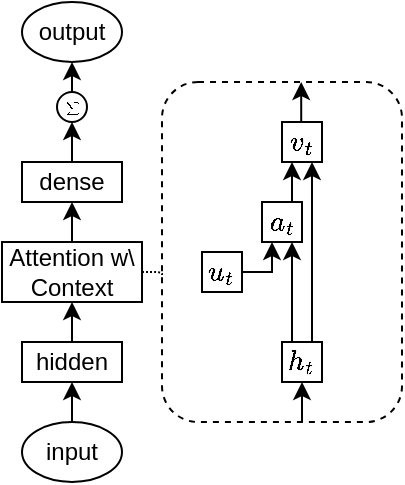 <mxfile version="14.9.0" type="google"><diagram id="nCtVm9AqxFZikZMtGdGq" name="Page-1"><mxGraphModel dx="456" dy="352" grid="1" gridSize="10" guides="1" tooltips="1" connect="1" arrows="1" fold="1" page="1" pageScale="1" pageWidth="850" pageHeight="1100" math="1" shadow="0"><root><mxCell id="0"/><mxCell id="1" parent="0"/><mxCell id="K2r3hQJ5WDuWHUIgNweT-6" style="edgeStyle=orthogonalEdgeStyle;rounded=0;orthogonalLoop=1;jettySize=auto;html=1;exitX=0.5;exitY=0;exitDx=0;exitDy=0;entryX=0.5;entryY=1;entryDx=0;entryDy=0;" edge="1" parent="1" source="K2r3hQJ5WDuWHUIgNweT-1" target="K2r3hQJ5WDuWHUIgNweT-2"><mxGeometry relative="1" as="geometry"/></mxCell><mxCell id="K2r3hQJ5WDuWHUIgNweT-1" value="input" style="ellipse;whiteSpace=wrap;html=1;" vertex="1" parent="1"><mxGeometry x="50" y="250" width="50" height="30" as="geometry"/></mxCell><mxCell id="K2r3hQJ5WDuWHUIgNweT-7" style="edgeStyle=orthogonalEdgeStyle;rounded=0;orthogonalLoop=1;jettySize=auto;html=1;exitX=0.5;exitY=0;exitDx=0;exitDy=0;entryX=0.5;entryY=1;entryDx=0;entryDy=0;" edge="1" parent="1" source="K2r3hQJ5WDuWHUIgNweT-2" target="K2r3hQJ5WDuWHUIgNweT-3"><mxGeometry relative="1" as="geometry"/></mxCell><mxCell id="K2r3hQJ5WDuWHUIgNweT-2" value="&lt;div&gt;hidden&lt;/div&gt;" style="rounded=0;whiteSpace=wrap;html=1;" vertex="1" parent="1"><mxGeometry x="50" y="210" width="50" height="20" as="geometry"/></mxCell><mxCell id="K2r3hQJ5WDuWHUIgNweT-22" style="edgeStyle=orthogonalEdgeStyle;rounded=0;orthogonalLoop=1;jettySize=auto;html=1;exitX=1;exitY=0.5;exitDx=0;exitDy=0;" edge="1" parent="1" source="K2r3hQJ5WDuWHUIgNweT-3"><mxGeometry relative="1" as="geometry"><mxPoint x="110.2" y="175.2" as="targetPoint"/></mxGeometry></mxCell><mxCell id="K2r3hQJ5WDuWHUIgNweT-31" style="edgeStyle=orthogonalEdgeStyle;rounded=1;orthogonalLoop=1;jettySize=auto;html=1;exitX=1;exitY=0.5;exitDx=0;exitDy=0;entryX=0;entryY=0.568;entryDx=0;entryDy=0;entryPerimeter=0;dashed=1;dashPattern=1 1;endArrow=none;endFill=0;" edge="1" parent="1" source="K2r3hQJ5WDuWHUIgNweT-3" target="K2r3hQJ5WDuWHUIgNweT-21"><mxGeometry relative="1" as="geometry"/></mxCell><mxCell id="K2r3hQJ5WDuWHUIgNweT-37" style="edgeStyle=orthogonalEdgeStyle;rounded=1;orthogonalLoop=1;jettySize=auto;html=1;exitX=0.5;exitY=0;exitDx=0;exitDy=0;entryX=0.5;entryY=1;entryDx=0;entryDy=0;endArrow=classic;endFill=1;strokeColor=#000000;" edge="1" parent="1" source="K2r3hQJ5WDuWHUIgNweT-3" target="K2r3hQJ5WDuWHUIgNweT-36"><mxGeometry relative="1" as="geometry"/></mxCell><mxCell id="K2r3hQJ5WDuWHUIgNweT-3" value="&lt;div&gt;Attention w\ Context&lt;/div&gt;" style="rounded=0;whiteSpace=wrap;html=1;" vertex="1" parent="1"><mxGeometry x="40" y="160" width="70" height="30" as="geometry"/></mxCell><mxCell id="K2r3hQJ5WDuWHUIgNweT-9" style="edgeStyle=orthogonalEdgeStyle;rounded=0;orthogonalLoop=1;jettySize=auto;html=1;exitX=0.5;exitY=0;exitDx=0;exitDy=0;entryX=0.5;entryY=1;entryDx=0;entryDy=0;" edge="1" parent="1" source="K2r3hQJ5WDuWHUIgNweT-4" target="K2r3hQJ5WDuWHUIgNweT-5"><mxGeometry relative="1" as="geometry"/></mxCell><mxCell id="K2r3hQJ5WDuWHUIgNweT-4" value="$$\sum$$" style="ellipse;whiteSpace=wrap;html=1;aspect=fixed;fontSize=4;" vertex="1" parent="1"><mxGeometry x="67.5" y="85" width="15" height="15" as="geometry"/></mxCell><mxCell id="K2r3hQJ5WDuWHUIgNweT-5" value="output" style="ellipse;whiteSpace=wrap;html=1;" vertex="1" parent="1"><mxGeometry x="50" y="40" width="50" height="30" as="geometry"/></mxCell><mxCell id="K2r3hQJ5WDuWHUIgNweT-17" style="edgeStyle=orthogonalEdgeStyle;rounded=0;orthogonalLoop=1;jettySize=auto;html=1;exitX=1;exitY=0.5;exitDx=0;exitDy=0;entryX=0.25;entryY=1;entryDx=0;entryDy=0;" edge="1" parent="1" source="K2r3hQJ5WDuWHUIgNweT-11" target="K2r3hQJ5WDuWHUIgNweT-13"><mxGeometry relative="1" as="geometry"/></mxCell><mxCell id="K2r3hQJ5WDuWHUIgNweT-11" value="$$u_t$$" style="whiteSpace=wrap;html=1;aspect=fixed;" vertex="1" parent="1"><mxGeometry x="140" y="165" width="20" height="20" as="geometry"/></mxCell><mxCell id="K2r3hQJ5WDuWHUIgNweT-20" style="edgeStyle=orthogonalEdgeStyle;rounded=0;orthogonalLoop=1;jettySize=auto;html=1;exitX=0.75;exitY=0;exitDx=0;exitDy=0;entryX=0.75;entryY=1;entryDx=0;entryDy=0;" edge="1" parent="1" source="K2r3hQJ5WDuWHUIgNweT-12" target="K2r3hQJ5WDuWHUIgNweT-18"><mxGeometry relative="1" as="geometry"/></mxCell><mxCell id="K2r3hQJ5WDuWHUIgNweT-35" style="edgeStyle=orthogonalEdgeStyle;rounded=1;orthogonalLoop=1;jettySize=auto;html=1;exitX=0.25;exitY=0;exitDx=0;exitDy=0;entryX=0.75;entryY=1;entryDx=0;entryDy=0;endArrow=classic;endFill=1;strokeColor=#000000;" edge="1" parent="1" source="K2r3hQJ5WDuWHUIgNweT-12" target="K2r3hQJ5WDuWHUIgNweT-13"><mxGeometry relative="1" as="geometry"/></mxCell><mxCell id="K2r3hQJ5WDuWHUIgNweT-12" value="$$h_t$$" style="whiteSpace=wrap;html=1;aspect=fixed;" vertex="1" parent="1"><mxGeometry x="180" y="210" width="20" height="20" as="geometry"/></mxCell><mxCell id="K2r3hQJ5WDuWHUIgNweT-19" style="edgeStyle=orthogonalEdgeStyle;rounded=0;orthogonalLoop=1;jettySize=auto;html=1;exitX=0.75;exitY=0;exitDx=0;exitDy=0;entryX=0.25;entryY=1;entryDx=0;entryDy=0;" edge="1" parent="1" source="K2r3hQJ5WDuWHUIgNweT-13" target="K2r3hQJ5WDuWHUIgNweT-18"><mxGeometry relative="1" as="geometry"/></mxCell><mxCell id="K2r3hQJ5WDuWHUIgNweT-21" value="" style="rounded=1;whiteSpace=wrap;html=1;fillColor=none;dashed=1;" vertex="1" parent="1"><mxGeometry x="120" y="80" width="120" height="170" as="geometry"/></mxCell><mxCell id="K2r3hQJ5WDuWHUIgNweT-13" value="$$a_t$$" style="whiteSpace=wrap;html=1;aspect=fixed;" vertex="1" parent="1"><mxGeometry x="170" y="140" width="20" height="20" as="geometry"/></mxCell><mxCell id="K2r3hQJ5WDuWHUIgNweT-18" value="$$v_t$$" style="whiteSpace=wrap;html=1;aspect=fixed;" vertex="1" parent="1"><mxGeometry x="180" y="100" width="20" height="20" as="geometry"/></mxCell><mxCell id="K2r3hQJ5WDuWHUIgNweT-33" value="" style="endArrow=classic;html=1;strokeColor=#000000;" edge="1" parent="1"><mxGeometry width="50" height="50" relative="1" as="geometry"><mxPoint x="190" y="250" as="sourcePoint"/><mxPoint x="190" y="230" as="targetPoint"/></mxGeometry></mxCell><mxCell id="K2r3hQJ5WDuWHUIgNweT-34" value="" style="endArrow=classic;html=1;strokeColor=#000000;" edge="1" parent="1"><mxGeometry width="50" height="50" relative="1" as="geometry"><mxPoint x="189.6" y="100" as="sourcePoint"/><mxPoint x="189.6" y="80" as="targetPoint"/></mxGeometry></mxCell><mxCell id="K2r3hQJ5WDuWHUIgNweT-38" style="edgeStyle=orthogonalEdgeStyle;rounded=1;orthogonalLoop=1;jettySize=auto;html=1;exitX=0.5;exitY=0;exitDx=0;exitDy=0;entryX=0.5;entryY=1;entryDx=0;entryDy=0;endArrow=classic;endFill=1;strokeColor=#000000;" edge="1" parent="1" source="K2r3hQJ5WDuWHUIgNweT-36" target="K2r3hQJ5WDuWHUIgNweT-4"><mxGeometry relative="1" as="geometry"/></mxCell><mxCell id="K2r3hQJ5WDuWHUIgNweT-36" value="dense" style="rounded=0;whiteSpace=wrap;html=1;" vertex="1" parent="1"><mxGeometry x="50" y="120" width="50" height="20" as="geometry"/></mxCell></root></mxGraphModel></diagram></mxfile>
